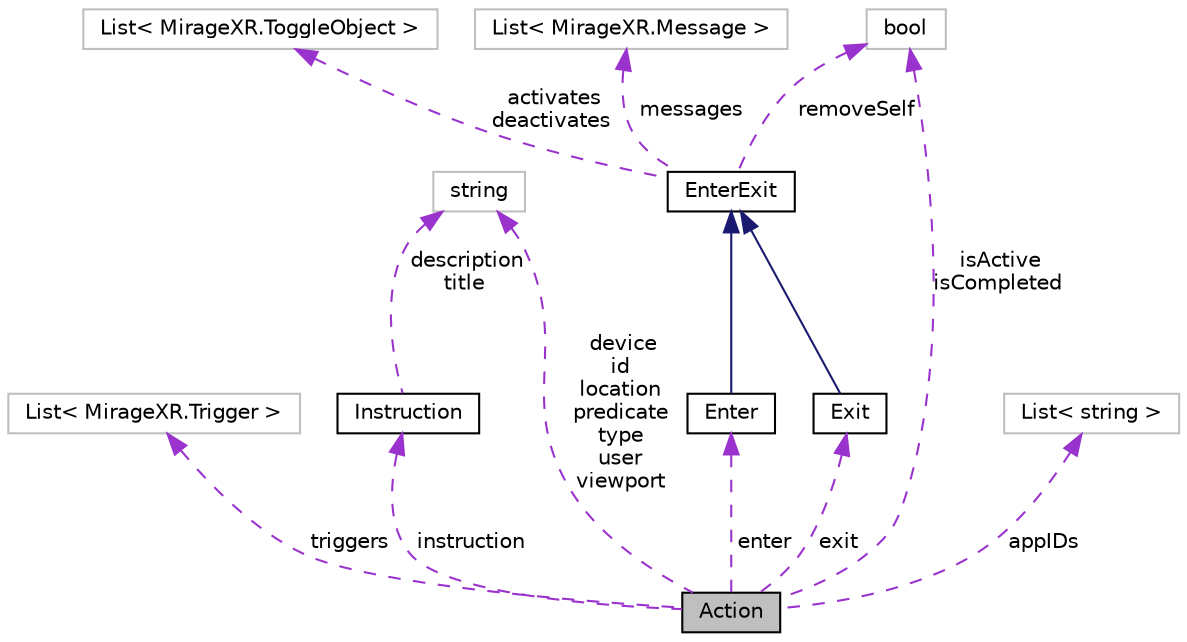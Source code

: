 digraph "Action"
{
 // INTERACTIVE_SVG=YES
 // LATEX_PDF_SIZE
  edge [fontname="Helvetica",fontsize="10",labelfontname="Helvetica",labelfontsize="10"];
  node [fontname="Helvetica",fontsize="10",shape=record];
  Node1 [label="Action",height=0.2,width=0.4,color="black", fillcolor="grey75", style="filled", fontcolor="black",tooltip=" "];
  Node2 -> Node1 [dir="back",color="darkorchid3",fontsize="10",style="dashed",label=" triggers" ,fontname="Helvetica"];
  Node2 [label="List\< MirageXR.Trigger \>",height=0.2,width=0.4,color="grey75", fillcolor="white", style="filled",tooltip=" "];
  Node3 -> Node1 [dir="back",color="darkorchid3",fontsize="10",style="dashed",label=" instruction" ,fontname="Helvetica"];
  Node3 [label="Instruction",height=0.2,width=0.4,color="black", fillcolor="white", style="filled",URL="$class_mirage_x_r_1_1_instruction.html",tooltip=" "];
  Node4 -> Node3 [dir="back",color="darkorchid3",fontsize="10",style="dashed",label=" description\ntitle" ,fontname="Helvetica"];
  Node4 [label="string",height=0.2,width=0.4,color="grey75", fillcolor="white", style="filled",tooltip=" "];
  Node4 -> Node1 [dir="back",color="darkorchid3",fontsize="10",style="dashed",label=" device\nid\nlocation\npredicate\ntype\nuser\nviewport" ,fontname="Helvetica"];
  Node5 -> Node1 [dir="back",color="darkorchid3",fontsize="10",style="dashed",label=" exit" ,fontname="Helvetica"];
  Node5 [label="Exit",height=0.2,width=0.4,color="black", fillcolor="white", style="filled",URL="$class_mirage_x_r_1_1_exit.html",tooltip=" "];
  Node6 -> Node5 [dir="back",color="midnightblue",fontsize="10",style="solid",fontname="Helvetica"];
  Node6 [label="EnterExit",height=0.2,width=0.4,color="black", fillcolor="white", style="filled",URL="$class_mirage_x_r_1_1_enter_exit.html",tooltip=" "];
  Node7 -> Node6 [dir="back",color="darkorchid3",fontsize="10",style="dashed",label=" activates\ndeactivates" ,fontname="Helvetica"];
  Node7 [label="List\< MirageXR.ToggleObject \>",height=0.2,width=0.4,color="grey75", fillcolor="white", style="filled",tooltip=" "];
  Node8 -> Node6 [dir="back",color="darkorchid3",fontsize="10",style="dashed",label=" removeSelf" ,fontname="Helvetica"];
  Node8 [label="bool",height=0.2,width=0.4,color="grey75", fillcolor="white", style="filled",tooltip=" "];
  Node9 -> Node6 [dir="back",color="darkorchid3",fontsize="10",style="dashed",label=" messages" ,fontname="Helvetica"];
  Node9 [label="List\< MirageXR.Message \>",height=0.2,width=0.4,color="grey75", fillcolor="white", style="filled",tooltip=" "];
  Node10 -> Node1 [dir="back",color="darkorchid3",fontsize="10",style="dashed",label=" enter" ,fontname="Helvetica"];
  Node10 [label="Enter",height=0.2,width=0.4,color="black", fillcolor="white", style="filled",URL="$class_mirage_x_r_1_1_enter.html",tooltip=" "];
  Node6 -> Node10 [dir="back",color="midnightblue",fontsize="10",style="solid",fontname="Helvetica"];
  Node11 -> Node1 [dir="back",color="darkorchid3",fontsize="10",style="dashed",label=" appIDs" ,fontname="Helvetica"];
  Node11 [label="List\< string \>",height=0.2,width=0.4,color="grey75", fillcolor="white", style="filled",tooltip=" "];
  Node8 -> Node1 [dir="back",color="darkorchid3",fontsize="10",style="dashed",label=" isActive\nisCompleted" ,fontname="Helvetica"];
}
